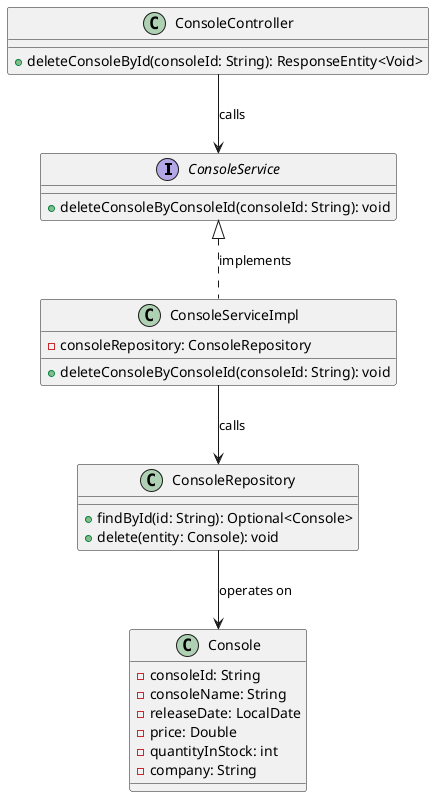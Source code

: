 @startuml
interface ConsoleService {
    +deleteConsoleByConsoleId(consoleId: String): void
}

class ConsoleServiceImpl {
    +deleteConsoleByConsoleId(consoleId: String): void
    -consoleRepository: ConsoleRepository
}

class ConsoleRepository {
    +findById(id: String): Optional<Console>
    +delete(entity: Console): void
}

class ConsoleController {
    +deleteConsoleById(consoleId: String): ResponseEntity<Void>
}

class Console {
    -consoleId: String
    -consoleName: String
    -releaseDate: LocalDate
    -price: Double
    -quantityInStock: int
    -company: String
}

ConsoleController --> ConsoleService : calls
ConsoleService <|.. ConsoleServiceImpl : implements
ConsoleServiceImpl --> ConsoleRepository : calls
ConsoleRepository --> Console : operates on

@enduml
